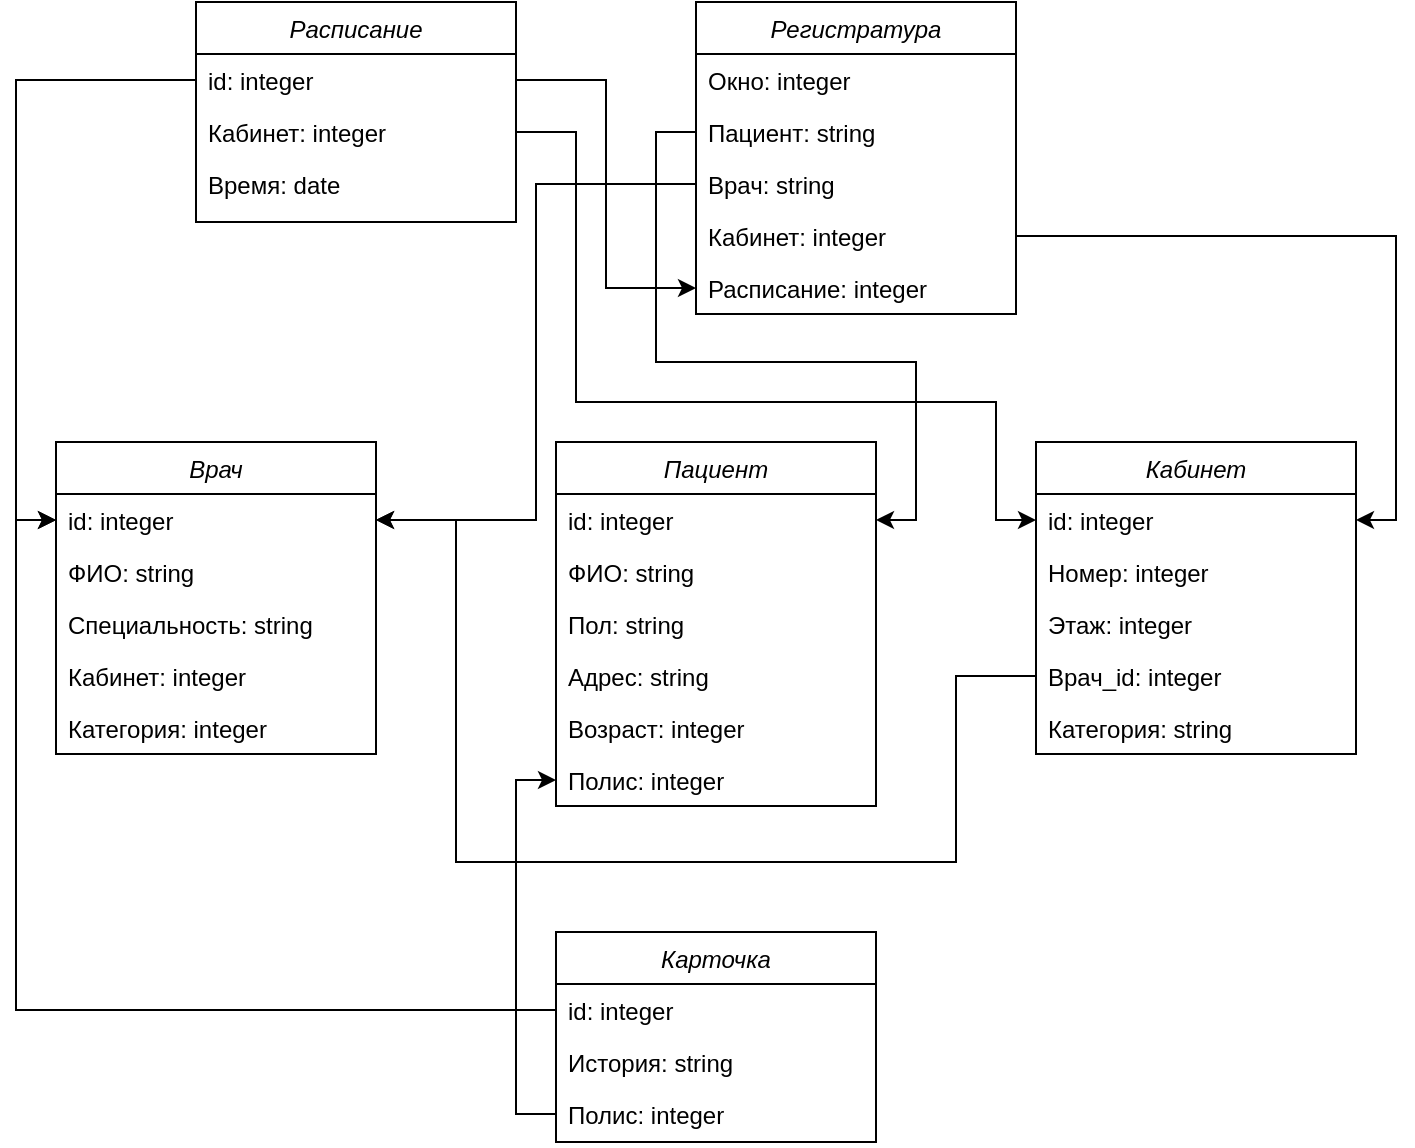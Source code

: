 <mxfile version="22.0.3" type="device">
  <diagram id="C5RBs43oDa-KdzZeNtuy" name="Page-1">
    <mxGraphModel dx="474" dy="839" grid="1" gridSize="10" guides="1" tooltips="1" connect="1" arrows="1" fold="1" page="1" pageScale="1" pageWidth="827" pageHeight="1169" math="0" shadow="0">
      <root>
        <mxCell id="WIyWlLk6GJQsqaUBKTNV-0" />
        <mxCell id="WIyWlLk6GJQsqaUBKTNV-1" parent="WIyWlLk6GJQsqaUBKTNV-0" />
        <mxCell id="zkfFHV4jXpPFQw0GAbJ--0" value="Расписание" style="swimlane;fontStyle=2;align=center;verticalAlign=top;childLayout=stackLayout;horizontal=1;startSize=26;horizontalStack=0;resizeParent=1;resizeLast=0;collapsible=1;marginBottom=0;rounded=0;shadow=0;strokeWidth=1;" parent="WIyWlLk6GJQsqaUBKTNV-1" vertex="1">
          <mxGeometry x="220" y="120" width="160" height="110" as="geometry">
            <mxRectangle x="230" y="140" width="160" height="26" as="alternateBounds" />
          </mxGeometry>
        </mxCell>
        <mxCell id="zkfFHV4jXpPFQw0GAbJ--1" value="id: integer" style="text;align=left;verticalAlign=top;spacingLeft=4;spacingRight=4;overflow=hidden;rotatable=0;points=[[0,0.5],[1,0.5]];portConstraint=eastwest;" parent="zkfFHV4jXpPFQw0GAbJ--0" vertex="1">
          <mxGeometry y="26" width="160" height="26" as="geometry" />
        </mxCell>
        <mxCell id="zkfFHV4jXpPFQw0GAbJ--2" value="Кабинет: integer" style="text;align=left;verticalAlign=top;spacingLeft=4;spacingRight=4;overflow=hidden;rotatable=0;points=[[0,0.5],[1,0.5]];portConstraint=eastwest;rounded=0;shadow=0;html=0;" parent="zkfFHV4jXpPFQw0GAbJ--0" vertex="1">
          <mxGeometry y="52" width="160" height="26" as="geometry" />
        </mxCell>
        <mxCell id="zkfFHV4jXpPFQw0GAbJ--3" value="Время: date" style="text;align=left;verticalAlign=top;spacingLeft=4;spacingRight=4;overflow=hidden;rotatable=0;points=[[0,0.5],[1,0.5]];portConstraint=eastwest;rounded=0;shadow=0;html=0;" parent="zkfFHV4jXpPFQw0GAbJ--0" vertex="1">
          <mxGeometry y="78" width="160" height="26" as="geometry" />
        </mxCell>
        <mxCell id="4_CEtBDZxxVO3VVdVROq-0" value="Регистратура" style="swimlane;fontStyle=2;align=center;verticalAlign=top;childLayout=stackLayout;horizontal=1;startSize=26;horizontalStack=0;resizeParent=1;resizeLast=0;collapsible=1;marginBottom=0;rounded=0;shadow=0;strokeWidth=1;" vertex="1" parent="WIyWlLk6GJQsqaUBKTNV-1">
          <mxGeometry x="470" y="120" width="160" height="156" as="geometry">
            <mxRectangle x="230" y="140" width="160" height="26" as="alternateBounds" />
          </mxGeometry>
        </mxCell>
        <mxCell id="4_CEtBDZxxVO3VVdVROq-1" value="Окно: integer" style="text;align=left;verticalAlign=top;spacingLeft=4;spacingRight=4;overflow=hidden;rotatable=0;points=[[0,0.5],[1,0.5]];portConstraint=eastwest;" vertex="1" parent="4_CEtBDZxxVO3VVdVROq-0">
          <mxGeometry y="26" width="160" height="26" as="geometry" />
        </mxCell>
        <mxCell id="4_CEtBDZxxVO3VVdVROq-2" value="Пациент: string" style="text;align=left;verticalAlign=top;spacingLeft=4;spacingRight=4;overflow=hidden;rotatable=0;points=[[0,0.5],[1,0.5]];portConstraint=eastwest;rounded=0;shadow=0;html=0;" vertex="1" parent="4_CEtBDZxxVO3VVdVROq-0">
          <mxGeometry y="52" width="160" height="26" as="geometry" />
        </mxCell>
        <mxCell id="4_CEtBDZxxVO3VVdVROq-3" value="Врач: string" style="text;align=left;verticalAlign=top;spacingLeft=4;spacingRight=4;overflow=hidden;rotatable=0;points=[[0,0.5],[1,0.5]];portConstraint=eastwest;rounded=0;shadow=0;html=0;" vertex="1" parent="4_CEtBDZxxVO3VVdVROq-0">
          <mxGeometry y="78" width="160" height="26" as="geometry" />
        </mxCell>
        <mxCell id="4_CEtBDZxxVO3VVdVROq-4" value="Кабинет: integer" style="text;align=left;verticalAlign=top;spacingLeft=4;spacingRight=4;overflow=hidden;rotatable=0;points=[[0,0.5],[1,0.5]];portConstraint=eastwest;rounded=0;shadow=0;html=0;" vertex="1" parent="4_CEtBDZxxVO3VVdVROq-0">
          <mxGeometry y="104" width="160" height="26" as="geometry" />
        </mxCell>
        <mxCell id="4_CEtBDZxxVO3VVdVROq-5" value="Расписание: integer" style="text;align=left;verticalAlign=top;spacingLeft=4;spacingRight=4;overflow=hidden;rotatable=0;points=[[0,0.5],[1,0.5]];portConstraint=eastwest;rounded=0;shadow=0;html=0;" vertex="1" parent="4_CEtBDZxxVO3VVdVROq-0">
          <mxGeometry y="130" width="160" height="26" as="geometry" />
        </mxCell>
        <mxCell id="4_CEtBDZxxVO3VVdVROq-12" value="Врач" style="swimlane;fontStyle=2;align=center;verticalAlign=top;childLayout=stackLayout;horizontal=1;startSize=26;horizontalStack=0;resizeParent=1;resizeLast=0;collapsible=1;marginBottom=0;rounded=0;shadow=0;strokeWidth=1;" vertex="1" parent="WIyWlLk6GJQsqaUBKTNV-1">
          <mxGeometry x="150" y="340" width="160" height="156" as="geometry">
            <mxRectangle x="230" y="140" width="160" height="26" as="alternateBounds" />
          </mxGeometry>
        </mxCell>
        <mxCell id="4_CEtBDZxxVO3VVdVROq-13" value="id: integer" style="text;align=left;verticalAlign=top;spacingLeft=4;spacingRight=4;overflow=hidden;rotatable=0;points=[[0,0.5],[1,0.5]];portConstraint=eastwest;" vertex="1" parent="4_CEtBDZxxVO3VVdVROq-12">
          <mxGeometry y="26" width="160" height="26" as="geometry" />
        </mxCell>
        <mxCell id="4_CEtBDZxxVO3VVdVROq-14" value="ФИО: string" style="text;align=left;verticalAlign=top;spacingLeft=4;spacingRight=4;overflow=hidden;rotatable=0;points=[[0,0.5],[1,0.5]];portConstraint=eastwest;rounded=0;shadow=0;html=0;" vertex="1" parent="4_CEtBDZxxVO3VVdVROq-12">
          <mxGeometry y="52" width="160" height="26" as="geometry" />
        </mxCell>
        <mxCell id="4_CEtBDZxxVO3VVdVROq-15" value="Специальность: string" style="text;align=left;verticalAlign=top;spacingLeft=4;spacingRight=4;overflow=hidden;rotatable=0;points=[[0,0.5],[1,0.5]];portConstraint=eastwest;rounded=0;shadow=0;html=0;" vertex="1" parent="4_CEtBDZxxVO3VVdVROq-12">
          <mxGeometry y="78" width="160" height="26" as="geometry" />
        </mxCell>
        <mxCell id="4_CEtBDZxxVO3VVdVROq-16" value="Кабинет: integer" style="text;align=left;verticalAlign=top;spacingLeft=4;spacingRight=4;overflow=hidden;rotatable=0;points=[[0,0.5],[1,0.5]];portConstraint=eastwest;rounded=0;shadow=0;html=0;" vertex="1" parent="4_CEtBDZxxVO3VVdVROq-12">
          <mxGeometry y="104" width="160" height="26" as="geometry" />
        </mxCell>
        <mxCell id="4_CEtBDZxxVO3VVdVROq-17" value="Категория: integer" style="text;align=left;verticalAlign=top;spacingLeft=4;spacingRight=4;overflow=hidden;rotatable=0;points=[[0,0.5],[1,0.5]];portConstraint=eastwest;rounded=0;shadow=0;html=0;" vertex="1" parent="4_CEtBDZxxVO3VVdVROq-12">
          <mxGeometry y="130" width="160" height="26" as="geometry" />
        </mxCell>
        <mxCell id="4_CEtBDZxxVO3VVdVROq-18" value="Пациент" style="swimlane;fontStyle=2;align=center;verticalAlign=top;childLayout=stackLayout;horizontal=1;startSize=26;horizontalStack=0;resizeParent=1;resizeLast=0;collapsible=1;marginBottom=0;rounded=0;shadow=0;strokeWidth=1;" vertex="1" parent="WIyWlLk6GJQsqaUBKTNV-1">
          <mxGeometry x="400" y="340" width="160" height="182" as="geometry">
            <mxRectangle x="230" y="140" width="160" height="26" as="alternateBounds" />
          </mxGeometry>
        </mxCell>
        <mxCell id="4_CEtBDZxxVO3VVdVROq-19" value="id: integer" style="text;align=left;verticalAlign=top;spacingLeft=4;spacingRight=4;overflow=hidden;rotatable=0;points=[[0,0.5],[1,0.5]];portConstraint=eastwest;" vertex="1" parent="4_CEtBDZxxVO3VVdVROq-18">
          <mxGeometry y="26" width="160" height="26" as="geometry" />
        </mxCell>
        <mxCell id="4_CEtBDZxxVO3VVdVROq-20" value="ФИО: string" style="text;align=left;verticalAlign=top;spacingLeft=4;spacingRight=4;overflow=hidden;rotatable=0;points=[[0,0.5],[1,0.5]];portConstraint=eastwest;rounded=0;shadow=0;html=0;" vertex="1" parent="4_CEtBDZxxVO3VVdVROq-18">
          <mxGeometry y="52" width="160" height="26" as="geometry" />
        </mxCell>
        <mxCell id="4_CEtBDZxxVO3VVdVROq-21" value="Пол: string" style="text;align=left;verticalAlign=top;spacingLeft=4;spacingRight=4;overflow=hidden;rotatable=0;points=[[0,0.5],[1,0.5]];portConstraint=eastwest;rounded=0;shadow=0;html=0;" vertex="1" parent="4_CEtBDZxxVO3VVdVROq-18">
          <mxGeometry y="78" width="160" height="26" as="geometry" />
        </mxCell>
        <mxCell id="4_CEtBDZxxVO3VVdVROq-22" value="Адрес: string" style="text;align=left;verticalAlign=top;spacingLeft=4;spacingRight=4;overflow=hidden;rotatable=0;points=[[0,0.5],[1,0.5]];portConstraint=eastwest;rounded=0;shadow=0;html=0;" vertex="1" parent="4_CEtBDZxxVO3VVdVROq-18">
          <mxGeometry y="104" width="160" height="26" as="geometry" />
        </mxCell>
        <mxCell id="4_CEtBDZxxVO3VVdVROq-23" value="Возраст: integer" style="text;align=left;verticalAlign=top;spacingLeft=4;spacingRight=4;overflow=hidden;rotatable=0;points=[[0,0.5],[1,0.5]];portConstraint=eastwest;rounded=0;shadow=0;html=0;" vertex="1" parent="4_CEtBDZxxVO3VVdVROq-18">
          <mxGeometry y="130" width="160" height="26" as="geometry" />
        </mxCell>
        <mxCell id="4_CEtBDZxxVO3VVdVROq-24" value="Полис: integer" style="text;align=left;verticalAlign=top;spacingLeft=4;spacingRight=4;overflow=hidden;rotatable=0;points=[[0,0.5],[1,0.5]];portConstraint=eastwest;rounded=0;shadow=0;html=0;" vertex="1" parent="4_CEtBDZxxVO3VVdVROq-18">
          <mxGeometry y="156" width="160" height="26" as="geometry" />
        </mxCell>
        <mxCell id="4_CEtBDZxxVO3VVdVROq-25" value="Кабинет" style="swimlane;fontStyle=2;align=center;verticalAlign=top;childLayout=stackLayout;horizontal=1;startSize=26;horizontalStack=0;resizeParent=1;resizeLast=0;collapsible=1;marginBottom=0;rounded=0;shadow=0;strokeWidth=1;" vertex="1" parent="WIyWlLk6GJQsqaUBKTNV-1">
          <mxGeometry x="640" y="340" width="160" height="156" as="geometry">
            <mxRectangle x="230" y="140" width="160" height="26" as="alternateBounds" />
          </mxGeometry>
        </mxCell>
        <mxCell id="4_CEtBDZxxVO3VVdVROq-26" value="id: integer" style="text;align=left;verticalAlign=top;spacingLeft=4;spacingRight=4;overflow=hidden;rotatable=0;points=[[0,0.5],[1,0.5]];portConstraint=eastwest;" vertex="1" parent="4_CEtBDZxxVO3VVdVROq-25">
          <mxGeometry y="26" width="160" height="26" as="geometry" />
        </mxCell>
        <mxCell id="4_CEtBDZxxVO3VVdVROq-27" value="Номер: integer" style="text;align=left;verticalAlign=top;spacingLeft=4;spacingRight=4;overflow=hidden;rotatable=0;points=[[0,0.5],[1,0.5]];portConstraint=eastwest;rounded=0;shadow=0;html=0;" vertex="1" parent="4_CEtBDZxxVO3VVdVROq-25">
          <mxGeometry y="52" width="160" height="26" as="geometry" />
        </mxCell>
        <mxCell id="4_CEtBDZxxVO3VVdVROq-28" value="Этаж: integer" style="text;align=left;verticalAlign=top;spacingLeft=4;spacingRight=4;overflow=hidden;rotatable=0;points=[[0,0.5],[1,0.5]];portConstraint=eastwest;rounded=0;shadow=0;html=0;" vertex="1" parent="4_CEtBDZxxVO3VVdVROq-25">
          <mxGeometry y="78" width="160" height="26" as="geometry" />
        </mxCell>
        <mxCell id="4_CEtBDZxxVO3VVdVROq-29" value="Врач_id: integer" style="text;align=left;verticalAlign=top;spacingLeft=4;spacingRight=4;overflow=hidden;rotatable=0;points=[[0,0.5],[1,0.5]];portConstraint=eastwest;rounded=0;shadow=0;html=0;" vertex="1" parent="4_CEtBDZxxVO3VVdVROq-25">
          <mxGeometry y="104" width="160" height="26" as="geometry" />
        </mxCell>
        <mxCell id="4_CEtBDZxxVO3VVdVROq-30" value="Категория: string" style="text;align=left;verticalAlign=top;spacingLeft=4;spacingRight=4;overflow=hidden;rotatable=0;points=[[0,0.5],[1,0.5]];portConstraint=eastwest;rounded=0;shadow=0;html=0;" vertex="1" parent="4_CEtBDZxxVO3VVdVROq-25">
          <mxGeometry y="130" width="160" height="26" as="geometry" />
        </mxCell>
        <mxCell id="4_CEtBDZxxVO3VVdVROq-32" value="Карточка" style="swimlane;fontStyle=2;align=center;verticalAlign=top;childLayout=stackLayout;horizontal=1;startSize=26;horizontalStack=0;resizeParent=1;resizeLast=0;collapsible=1;marginBottom=0;rounded=0;shadow=0;strokeWidth=1;" vertex="1" parent="WIyWlLk6GJQsqaUBKTNV-1">
          <mxGeometry x="400" y="585" width="160" height="105" as="geometry">
            <mxRectangle x="230" y="140" width="160" height="26" as="alternateBounds" />
          </mxGeometry>
        </mxCell>
        <mxCell id="4_CEtBDZxxVO3VVdVROq-33" value="id: integer" style="text;align=left;verticalAlign=top;spacingLeft=4;spacingRight=4;overflow=hidden;rotatable=0;points=[[0,0.5],[1,0.5]];portConstraint=eastwest;" vertex="1" parent="4_CEtBDZxxVO3VVdVROq-32">
          <mxGeometry y="26" width="160" height="26" as="geometry" />
        </mxCell>
        <mxCell id="4_CEtBDZxxVO3VVdVROq-34" value="История: string" style="text;align=left;verticalAlign=top;spacingLeft=4;spacingRight=4;overflow=hidden;rotatable=0;points=[[0,0.5],[1,0.5]];portConstraint=eastwest;rounded=0;shadow=0;html=0;" vertex="1" parent="4_CEtBDZxxVO3VVdVROq-32">
          <mxGeometry y="52" width="160" height="26" as="geometry" />
        </mxCell>
        <mxCell id="4_CEtBDZxxVO3VVdVROq-38" value="Полис: integer" style="text;align=left;verticalAlign=top;spacingLeft=4;spacingRight=4;overflow=hidden;rotatable=0;points=[[0,0.5],[1,0.5]];portConstraint=eastwest;rounded=0;shadow=0;html=0;" vertex="1" parent="4_CEtBDZxxVO3VVdVROq-32">
          <mxGeometry y="78" width="160" height="26" as="geometry" />
        </mxCell>
        <mxCell id="4_CEtBDZxxVO3VVdVROq-39" style="edgeStyle=orthogonalEdgeStyle;rounded=0;orthogonalLoop=1;jettySize=auto;html=1;exitX=0;exitY=0.5;exitDx=0;exitDy=0;entryX=0;entryY=0.5;entryDx=0;entryDy=0;" edge="1" parent="WIyWlLk6GJQsqaUBKTNV-1" source="zkfFHV4jXpPFQw0GAbJ--1" target="4_CEtBDZxxVO3VVdVROq-13">
          <mxGeometry relative="1" as="geometry" />
        </mxCell>
        <mxCell id="4_CEtBDZxxVO3VVdVROq-40" style="edgeStyle=orthogonalEdgeStyle;rounded=0;orthogonalLoop=1;jettySize=auto;html=1;exitX=0;exitY=0.5;exitDx=0;exitDy=0;entryX=1;entryY=0.5;entryDx=0;entryDy=0;" edge="1" parent="WIyWlLk6GJQsqaUBKTNV-1" source="4_CEtBDZxxVO3VVdVROq-3" target="4_CEtBDZxxVO3VVdVROq-13">
          <mxGeometry relative="1" as="geometry" />
        </mxCell>
        <mxCell id="4_CEtBDZxxVO3VVdVROq-41" style="edgeStyle=orthogonalEdgeStyle;rounded=0;orthogonalLoop=1;jettySize=auto;html=1;exitX=1;exitY=0.5;exitDx=0;exitDy=0;entryX=1;entryY=0.5;entryDx=0;entryDy=0;" edge="1" parent="WIyWlLk6GJQsqaUBKTNV-1" source="4_CEtBDZxxVO3VVdVROq-4" target="4_CEtBDZxxVO3VVdVROq-26">
          <mxGeometry relative="1" as="geometry" />
        </mxCell>
        <mxCell id="4_CEtBDZxxVO3VVdVROq-42" style="edgeStyle=orthogonalEdgeStyle;rounded=0;orthogonalLoop=1;jettySize=auto;html=1;exitX=1;exitY=0.5;exitDx=0;exitDy=0;entryX=0;entryY=0.5;entryDx=0;entryDy=0;" edge="1" parent="WIyWlLk6GJQsqaUBKTNV-1" source="zkfFHV4jXpPFQw0GAbJ--1" target="4_CEtBDZxxVO3VVdVROq-5">
          <mxGeometry relative="1" as="geometry" />
        </mxCell>
        <mxCell id="4_CEtBDZxxVO3VVdVROq-43" style="edgeStyle=orthogonalEdgeStyle;rounded=0;orthogonalLoop=1;jettySize=auto;html=1;exitX=1;exitY=0.5;exitDx=0;exitDy=0;entryX=0;entryY=0.5;entryDx=0;entryDy=0;" edge="1" parent="WIyWlLk6GJQsqaUBKTNV-1" source="zkfFHV4jXpPFQw0GAbJ--2" target="4_CEtBDZxxVO3VVdVROq-26">
          <mxGeometry relative="1" as="geometry">
            <Array as="points">
              <mxPoint x="410" y="185" />
              <mxPoint x="410" y="320" />
              <mxPoint x="620" y="320" />
              <mxPoint x="620" y="379" />
            </Array>
          </mxGeometry>
        </mxCell>
        <mxCell id="4_CEtBDZxxVO3VVdVROq-44" style="edgeStyle=orthogonalEdgeStyle;rounded=0;orthogonalLoop=1;jettySize=auto;html=1;exitX=0;exitY=0.5;exitDx=0;exitDy=0;entryX=1;entryY=0.5;entryDx=0;entryDy=0;" edge="1" parent="WIyWlLk6GJQsqaUBKTNV-1" source="4_CEtBDZxxVO3VVdVROq-29" target="4_CEtBDZxxVO3VVdVROq-13">
          <mxGeometry relative="1" as="geometry">
            <Array as="points">
              <mxPoint x="600" y="457" />
              <mxPoint x="600" y="550" />
              <mxPoint x="350" y="550" />
              <mxPoint x="350" y="379" />
            </Array>
          </mxGeometry>
        </mxCell>
        <mxCell id="4_CEtBDZxxVO3VVdVROq-45" style="edgeStyle=orthogonalEdgeStyle;rounded=0;orthogonalLoop=1;jettySize=auto;html=1;exitX=0;exitY=0.5;exitDx=0;exitDy=0;entryX=1;entryY=0.5;entryDx=0;entryDy=0;" edge="1" parent="WIyWlLk6GJQsqaUBKTNV-1" source="4_CEtBDZxxVO3VVdVROq-2" target="4_CEtBDZxxVO3VVdVROq-19">
          <mxGeometry relative="1" as="geometry">
            <Array as="points">
              <mxPoint x="450" y="185" />
              <mxPoint x="450" y="300" />
              <mxPoint x="580" y="300" />
              <mxPoint x="580" y="379" />
            </Array>
          </mxGeometry>
        </mxCell>
        <mxCell id="4_CEtBDZxxVO3VVdVROq-46" style="edgeStyle=orthogonalEdgeStyle;rounded=0;orthogonalLoop=1;jettySize=auto;html=1;exitX=0;exitY=0.5;exitDx=0;exitDy=0;entryX=0;entryY=0.5;entryDx=0;entryDy=0;" edge="1" parent="WIyWlLk6GJQsqaUBKTNV-1" source="4_CEtBDZxxVO3VVdVROq-38" target="4_CEtBDZxxVO3VVdVROq-24">
          <mxGeometry relative="1" as="geometry" />
        </mxCell>
        <mxCell id="4_CEtBDZxxVO3VVdVROq-47" style="edgeStyle=orthogonalEdgeStyle;rounded=0;orthogonalLoop=1;jettySize=auto;html=1;exitX=0;exitY=0.5;exitDx=0;exitDy=0;entryX=0;entryY=0.5;entryDx=0;entryDy=0;" edge="1" parent="WIyWlLk6GJQsqaUBKTNV-1" source="4_CEtBDZxxVO3VVdVROq-33" target="4_CEtBDZxxVO3VVdVROq-13">
          <mxGeometry relative="1" as="geometry" />
        </mxCell>
      </root>
    </mxGraphModel>
  </diagram>
</mxfile>
